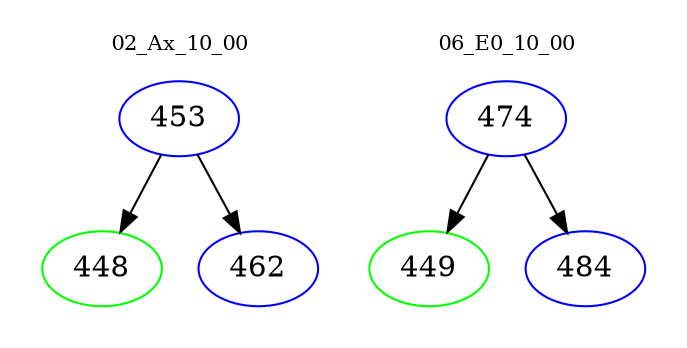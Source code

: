 digraph{
subgraph cluster_0 {
color = white
label = "02_Ax_10_00";
fontsize=10;
T0_453 [label="453", color="blue"]
T0_453 -> T0_448 [color="black"]
T0_448 [label="448", color="green"]
T0_453 -> T0_462 [color="black"]
T0_462 [label="462", color="blue"]
}
subgraph cluster_1 {
color = white
label = "06_E0_10_00";
fontsize=10;
T1_474 [label="474", color="blue"]
T1_474 -> T1_449 [color="black"]
T1_449 [label="449", color="green"]
T1_474 -> T1_484 [color="black"]
T1_484 [label="484", color="blue"]
}
}
